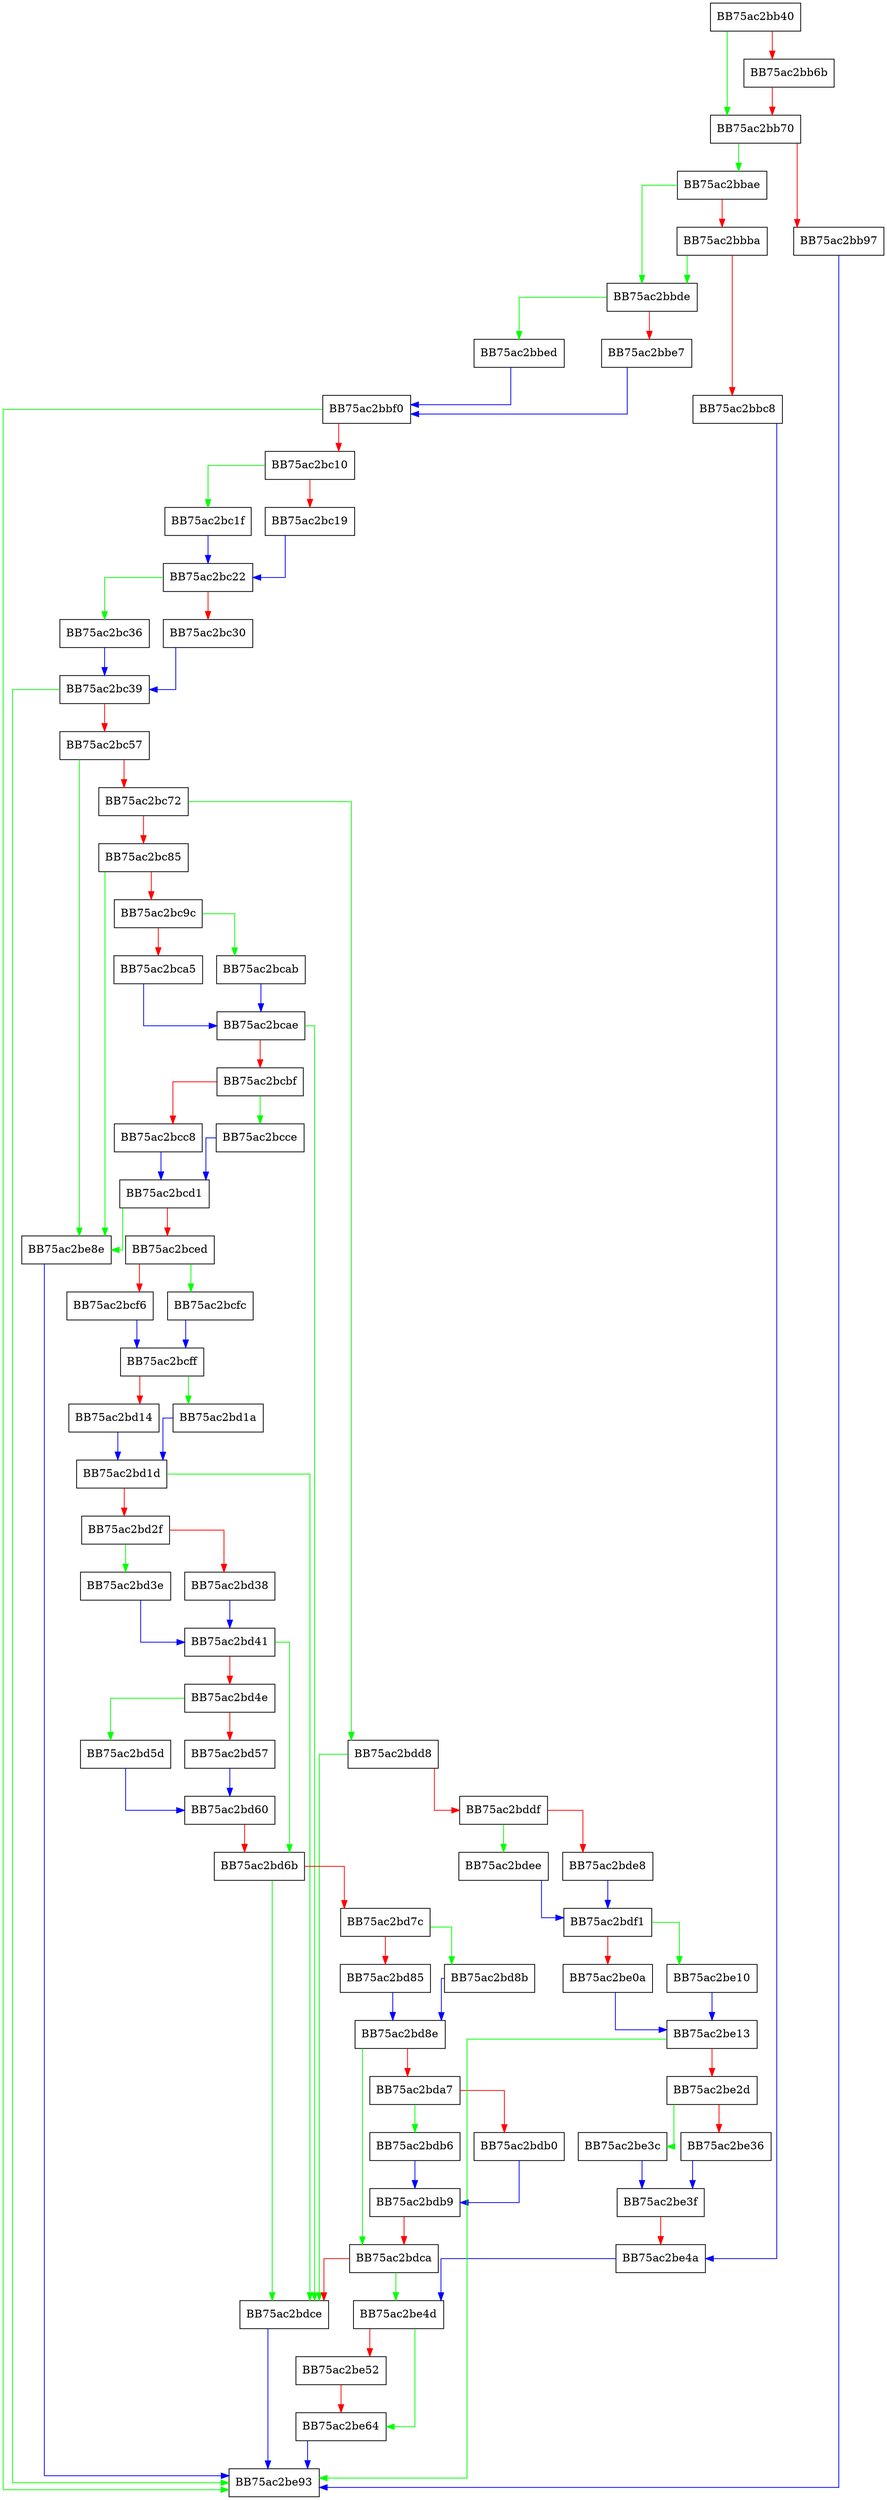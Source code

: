 digraph FindFirst {
  node [shape="box"];
  graph [splines=ortho];
  BB75ac2bb40 -> BB75ac2bb70 [color="green"];
  BB75ac2bb40 -> BB75ac2bb6b [color="red"];
  BB75ac2bb6b -> BB75ac2bb70 [color="red"];
  BB75ac2bb70 -> BB75ac2bbae [color="green"];
  BB75ac2bb70 -> BB75ac2bb97 [color="red"];
  BB75ac2bb97 -> BB75ac2be93 [color="blue"];
  BB75ac2bbae -> BB75ac2bbde [color="green"];
  BB75ac2bbae -> BB75ac2bbba [color="red"];
  BB75ac2bbba -> BB75ac2bbde [color="green"];
  BB75ac2bbba -> BB75ac2bbc8 [color="red"];
  BB75ac2bbc8 -> BB75ac2be4a [color="blue"];
  BB75ac2bbde -> BB75ac2bbed [color="green"];
  BB75ac2bbde -> BB75ac2bbe7 [color="red"];
  BB75ac2bbe7 -> BB75ac2bbf0 [color="blue"];
  BB75ac2bbed -> BB75ac2bbf0 [color="blue"];
  BB75ac2bbf0 -> BB75ac2be93 [color="green"];
  BB75ac2bbf0 -> BB75ac2bc10 [color="red"];
  BB75ac2bc10 -> BB75ac2bc1f [color="green"];
  BB75ac2bc10 -> BB75ac2bc19 [color="red"];
  BB75ac2bc19 -> BB75ac2bc22 [color="blue"];
  BB75ac2bc1f -> BB75ac2bc22 [color="blue"];
  BB75ac2bc22 -> BB75ac2bc36 [color="green"];
  BB75ac2bc22 -> BB75ac2bc30 [color="red"];
  BB75ac2bc30 -> BB75ac2bc39 [color="blue"];
  BB75ac2bc36 -> BB75ac2bc39 [color="blue"];
  BB75ac2bc39 -> BB75ac2be93 [color="green"];
  BB75ac2bc39 -> BB75ac2bc57 [color="red"];
  BB75ac2bc57 -> BB75ac2be8e [color="green"];
  BB75ac2bc57 -> BB75ac2bc72 [color="red"];
  BB75ac2bc72 -> BB75ac2bdd8 [color="green"];
  BB75ac2bc72 -> BB75ac2bc85 [color="red"];
  BB75ac2bc85 -> BB75ac2be8e [color="green"];
  BB75ac2bc85 -> BB75ac2bc9c [color="red"];
  BB75ac2bc9c -> BB75ac2bcab [color="green"];
  BB75ac2bc9c -> BB75ac2bca5 [color="red"];
  BB75ac2bca5 -> BB75ac2bcae [color="blue"];
  BB75ac2bcab -> BB75ac2bcae [color="blue"];
  BB75ac2bcae -> BB75ac2bdce [color="green"];
  BB75ac2bcae -> BB75ac2bcbf [color="red"];
  BB75ac2bcbf -> BB75ac2bcce [color="green"];
  BB75ac2bcbf -> BB75ac2bcc8 [color="red"];
  BB75ac2bcc8 -> BB75ac2bcd1 [color="blue"];
  BB75ac2bcce -> BB75ac2bcd1 [color="blue"];
  BB75ac2bcd1 -> BB75ac2be8e [color="green"];
  BB75ac2bcd1 -> BB75ac2bced [color="red"];
  BB75ac2bced -> BB75ac2bcfc [color="green"];
  BB75ac2bced -> BB75ac2bcf6 [color="red"];
  BB75ac2bcf6 -> BB75ac2bcff [color="blue"];
  BB75ac2bcfc -> BB75ac2bcff [color="blue"];
  BB75ac2bcff -> BB75ac2bd1a [color="green"];
  BB75ac2bcff -> BB75ac2bd14 [color="red"];
  BB75ac2bd14 -> BB75ac2bd1d [color="blue"];
  BB75ac2bd1a -> BB75ac2bd1d [color="blue"];
  BB75ac2bd1d -> BB75ac2bdce [color="green"];
  BB75ac2bd1d -> BB75ac2bd2f [color="red"];
  BB75ac2bd2f -> BB75ac2bd3e [color="green"];
  BB75ac2bd2f -> BB75ac2bd38 [color="red"];
  BB75ac2bd38 -> BB75ac2bd41 [color="blue"];
  BB75ac2bd3e -> BB75ac2bd41 [color="blue"];
  BB75ac2bd41 -> BB75ac2bd6b [color="green"];
  BB75ac2bd41 -> BB75ac2bd4e [color="red"];
  BB75ac2bd4e -> BB75ac2bd5d [color="green"];
  BB75ac2bd4e -> BB75ac2bd57 [color="red"];
  BB75ac2bd57 -> BB75ac2bd60 [color="blue"];
  BB75ac2bd5d -> BB75ac2bd60 [color="blue"];
  BB75ac2bd60 -> BB75ac2bd6b [color="red"];
  BB75ac2bd6b -> BB75ac2bdce [color="green"];
  BB75ac2bd6b -> BB75ac2bd7c [color="red"];
  BB75ac2bd7c -> BB75ac2bd8b [color="green"];
  BB75ac2bd7c -> BB75ac2bd85 [color="red"];
  BB75ac2bd85 -> BB75ac2bd8e [color="blue"];
  BB75ac2bd8b -> BB75ac2bd8e [color="blue"];
  BB75ac2bd8e -> BB75ac2bdca [color="green"];
  BB75ac2bd8e -> BB75ac2bda7 [color="red"];
  BB75ac2bda7 -> BB75ac2bdb6 [color="green"];
  BB75ac2bda7 -> BB75ac2bdb0 [color="red"];
  BB75ac2bdb0 -> BB75ac2bdb9 [color="blue"];
  BB75ac2bdb6 -> BB75ac2bdb9 [color="blue"];
  BB75ac2bdb9 -> BB75ac2bdca [color="red"];
  BB75ac2bdca -> BB75ac2be4d [color="green"];
  BB75ac2bdca -> BB75ac2bdce [color="red"];
  BB75ac2bdce -> BB75ac2be93 [color="blue"];
  BB75ac2bdd8 -> BB75ac2bdce [color="green"];
  BB75ac2bdd8 -> BB75ac2bddf [color="red"];
  BB75ac2bddf -> BB75ac2bdee [color="green"];
  BB75ac2bddf -> BB75ac2bde8 [color="red"];
  BB75ac2bde8 -> BB75ac2bdf1 [color="blue"];
  BB75ac2bdee -> BB75ac2bdf1 [color="blue"];
  BB75ac2bdf1 -> BB75ac2be10 [color="green"];
  BB75ac2bdf1 -> BB75ac2be0a [color="red"];
  BB75ac2be0a -> BB75ac2be13 [color="blue"];
  BB75ac2be10 -> BB75ac2be13 [color="blue"];
  BB75ac2be13 -> BB75ac2be93 [color="green"];
  BB75ac2be13 -> BB75ac2be2d [color="red"];
  BB75ac2be2d -> BB75ac2be3c [color="green"];
  BB75ac2be2d -> BB75ac2be36 [color="red"];
  BB75ac2be36 -> BB75ac2be3f [color="blue"];
  BB75ac2be3c -> BB75ac2be3f [color="blue"];
  BB75ac2be3f -> BB75ac2be4a [color="red"];
  BB75ac2be4a -> BB75ac2be4d [color="blue"];
  BB75ac2be4d -> BB75ac2be64 [color="green"];
  BB75ac2be4d -> BB75ac2be52 [color="red"];
  BB75ac2be52 -> BB75ac2be64 [color="red"];
  BB75ac2be64 -> BB75ac2be93 [color="blue"];
  BB75ac2be8e -> BB75ac2be93 [color="blue"];
}